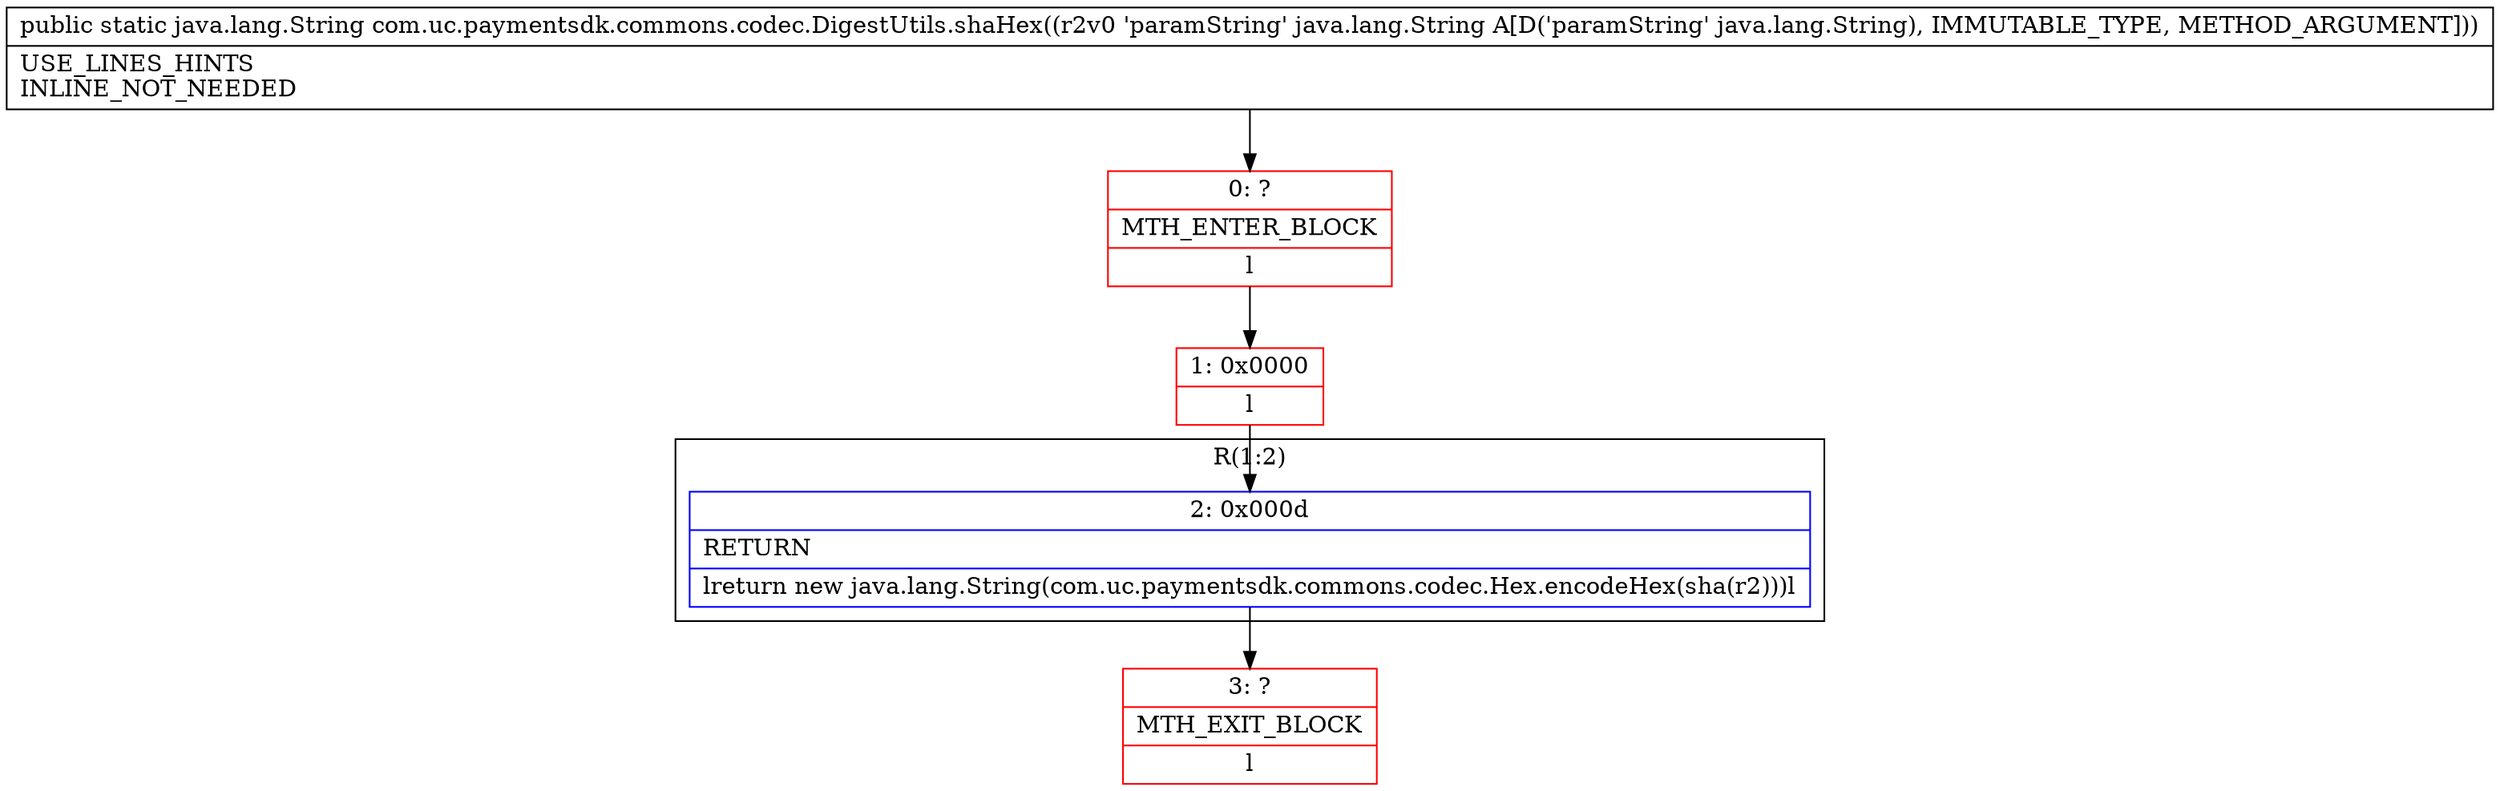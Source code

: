 digraph "CFG forcom.uc.paymentsdk.commons.codec.DigestUtils.shaHex(Ljava\/lang\/String;)Ljava\/lang\/String;" {
subgraph cluster_Region_1526187926 {
label = "R(1:2)";
node [shape=record,color=blue];
Node_2 [shape=record,label="{2\:\ 0x000d|RETURN\l|lreturn new java.lang.String(com.uc.paymentsdk.commons.codec.Hex.encodeHex(sha(r2)))l}"];
}
Node_0 [shape=record,color=red,label="{0\:\ ?|MTH_ENTER_BLOCK\l|l}"];
Node_1 [shape=record,color=red,label="{1\:\ 0x0000|l}"];
Node_3 [shape=record,color=red,label="{3\:\ ?|MTH_EXIT_BLOCK\l|l}"];
MethodNode[shape=record,label="{public static java.lang.String com.uc.paymentsdk.commons.codec.DigestUtils.shaHex((r2v0 'paramString' java.lang.String A[D('paramString' java.lang.String), IMMUTABLE_TYPE, METHOD_ARGUMENT]))  | USE_LINES_HINTS\lINLINE_NOT_NEEDED\l}"];
MethodNode -> Node_0;
Node_2 -> Node_3;
Node_0 -> Node_1;
Node_1 -> Node_2;
}

